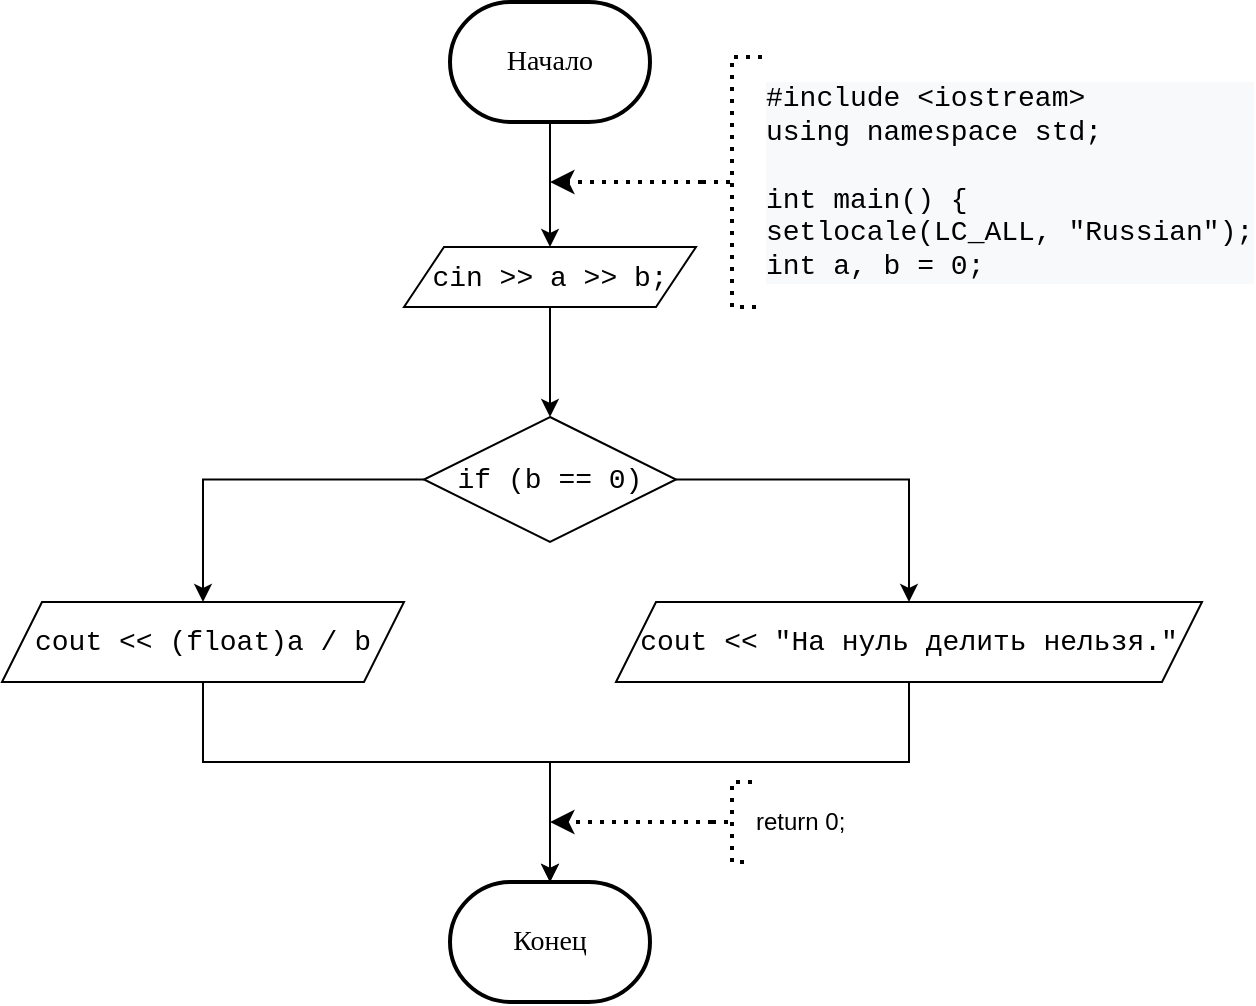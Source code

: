 <mxfile version="15.7.3" type="google"><diagram id="WrjXUQUckMSYoJC8wd2J" name="Страница 1"><mxGraphModel dx="998" dy="588" grid="1" gridSize="10" guides="1" tooltips="1" connect="1" arrows="1" fold="1" page="1" pageScale="1" pageWidth="827" pageHeight="1169" math="0" shadow="0"><root><mxCell id="0"/><mxCell id="1" parent="0"/><mxCell id="fqzAPAOa8kU6u2BNl-Dv-6" value="" style="edgeStyle=orthogonalEdgeStyle;rounded=0;orthogonalLoop=1;jettySize=auto;html=1;fontFamily=Times New Roman;fontSize=14;" parent="1" source="fqzAPAOa8kU6u2BNl-Dv-2" target="fqzAPAOa8kU6u2BNl-Dv-5" edge="1"><mxGeometry relative="1" as="geometry"/></mxCell><mxCell id="fqzAPAOa8kU6u2BNl-Dv-2" value="Начало" style="strokeWidth=2;html=1;shape=mxgraph.flowchart.terminator;whiteSpace=wrap;fontSize=14;fontFamily=Times New Roman;" parent="1" vertex="1"><mxGeometry x="364" y="30" width="100" height="60" as="geometry"/></mxCell><mxCell id="fqzAPAOa8kU6u2BNl-Dv-3" value="Конец" style="strokeWidth=2;html=1;shape=mxgraph.flowchart.terminator;whiteSpace=wrap;fontSize=14;fontFamily=Times New Roman;" parent="1" vertex="1"><mxGeometry x="364" y="470" width="100" height="60" as="geometry"/></mxCell><mxCell id="fqzAPAOa8kU6u2BNl-Dv-11" value="" style="edgeStyle=orthogonalEdgeStyle;rounded=0;orthogonalLoop=1;jettySize=auto;html=1;fontFamily=Courier New;fontSize=14;strokeWidth=1;" parent="1" source="fqzAPAOa8kU6u2BNl-Dv-5" target="fqzAPAOa8kU6u2BNl-Dv-10" edge="1"><mxGeometry relative="1" as="geometry"/></mxCell><mxCell id="fqzAPAOa8kU6u2BNl-Dv-5" value="cin &amp;gt;&amp;gt; a &amp;gt;&amp;gt; b;" style="shape=parallelogram;perimeter=parallelogramPerimeter;whiteSpace=wrap;html=1;fixedSize=1;fontFamily=Courier New;fontSize=14;" parent="1" vertex="1"><mxGeometry x="341" y="152.5" width="146" height="30" as="geometry"/></mxCell><mxCell id="fqzAPAOa8kU6u2BNl-Dv-8" value="" style="edgeStyle=orthogonalEdgeStyle;rounded=0;orthogonalLoop=1;jettySize=auto;html=1;fontFamily=Times New Roman;fontSize=14;dashed=1;dashPattern=1 2;strokeWidth=2;" parent="1" source="fqzAPAOa8kU6u2BNl-Dv-7" edge="1"><mxGeometry relative="1" as="geometry"><mxPoint x="414" y="120" as="targetPoint"/></mxGeometry></mxCell><mxCell id="fqzAPAOa8kU6u2BNl-Dv-7" value="&#10;&#10;&lt;div style=&quot;color: rgb(0, 0, 0); font-family: &amp;quot;courier new&amp;quot;; font-size: 14px; font-style: normal; font-weight: 400; letter-spacing: normal; text-align: left; text-indent: 0px; text-transform: none; word-spacing: 0px; background-color: rgb(248, 249, 250);&quot;&gt;#include &amp;lt;iostream&amp;gt;&lt;/div&gt;&lt;div style=&quot;color: rgb(0, 0, 0); font-family: &amp;quot;courier new&amp;quot;; font-size: 14px; font-style: normal; font-weight: 400; letter-spacing: normal; text-align: left; text-indent: 0px; text-transform: none; word-spacing: 0px; background-color: rgb(248, 249, 250);&quot;&gt;using namespace std;&lt;/div&gt;&lt;div style=&quot;color: rgb(0, 0, 0); font-family: &amp;quot;courier new&amp;quot;; font-size: 14px; font-style: normal; font-weight: 400; letter-spacing: normal; text-align: left; text-indent: 0px; text-transform: none; word-spacing: 0px; background-color: rgb(248, 249, 250);&quot;&gt;&lt;br&gt;&lt;/div&gt;&lt;div style=&quot;color: rgb(0, 0, 0); font-family: &amp;quot;courier new&amp;quot;; font-size: 14px; font-style: normal; font-weight: 400; letter-spacing: normal; text-align: left; text-indent: 0px; text-transform: none; word-spacing: 0px; background-color: rgb(248, 249, 250);&quot;&gt;int main() {&lt;/div&gt;&lt;div style=&quot;color: rgb(0, 0, 0); font-family: &amp;quot;courier new&amp;quot;; font-size: 14px; font-style: normal; font-weight: 400; letter-spacing: normal; text-align: left; text-indent: 0px; text-transform: none; word-spacing: 0px; background-color: rgb(248, 249, 250);&quot;&gt;&lt;span&gt;&lt;/span&gt;setlocale(LC_ALL, &quot;Russian&quot;);&lt;/div&gt;&lt;div style=&quot;color: rgb(0, 0, 0); font-family: &amp;quot;courier new&amp;quot;; font-size: 14px; font-style: normal; font-weight: 400; letter-spacing: normal; text-align: left; text-indent: 0px; text-transform: none; word-spacing: 0px; background-color: rgb(248, 249, 250);&quot;&gt;int a, b = 0;&lt;/div&gt;&#10;&#10;" style="strokeWidth=2;html=1;shape=mxgraph.flowchart.annotation_2;align=left;labelPosition=right;pointerEvents=1;fontFamily=Times New Roman;fontSize=14;dashed=1;dashPattern=1 2;" parent="1" vertex="1"><mxGeometry x="490" y="57.5" width="30" height="125" as="geometry"/></mxCell><mxCell id="fqzAPAOa8kU6u2BNl-Dv-14" value="" style="edgeStyle=orthogonalEdgeStyle;rounded=0;orthogonalLoop=1;jettySize=auto;html=1;fontFamily=Courier New;fontSize=14;strokeWidth=1;" parent="1" source="fqzAPAOa8kU6u2BNl-Dv-10" target="fqzAPAOa8kU6u2BNl-Dv-13" edge="1"><mxGeometry relative="1" as="geometry"/></mxCell><mxCell id="fqzAPAOa8kU6u2BNl-Dv-15" value="" style="edgeStyle=orthogonalEdgeStyle;rounded=0;orthogonalLoop=1;jettySize=auto;html=1;fontFamily=Courier New;fontSize=14;strokeWidth=1;entryX=0.5;entryY=0;entryDx=0;entryDy=0;" parent="1" source="fqzAPAOa8kU6u2BNl-Dv-10" target="fqzAPAOa8kU6u2BNl-Dv-12" edge="1"><mxGeometry relative="1" as="geometry"><Array as="points"><mxPoint x="594" y="269"/></Array></mxGeometry></mxCell><mxCell id="fqzAPAOa8kU6u2BNl-Dv-10" value="if (b == 0)" style="rhombus;whiteSpace=wrap;html=1;fontFamily=Courier New;fontSize=14;" parent="1" vertex="1"><mxGeometry x="351" y="237.5" width="126" height="62.5" as="geometry"/></mxCell><mxCell id="fqzAPAOa8kU6u2BNl-Dv-17" style="edgeStyle=orthogonalEdgeStyle;rounded=0;orthogonalLoop=1;jettySize=auto;html=1;fontFamily=Courier New;fontSize=14;strokeWidth=1;entryX=0.5;entryY=0;entryDx=0;entryDy=0;entryPerimeter=0;exitX=0.5;exitY=1;exitDx=0;exitDy=0;" parent="1" source="fqzAPAOa8kU6u2BNl-Dv-12" target="fqzAPAOa8kU6u2BNl-Dv-3" edge="1"><mxGeometry relative="1" as="geometry"><mxPoint x="420" y="450" as="targetPoint"/><Array as="points"><mxPoint x="594" y="410"/><mxPoint x="414" y="410"/></Array><mxPoint x="600" y="460" as="sourcePoint"/></mxGeometry></mxCell><mxCell id="fqzAPAOa8kU6u2BNl-Dv-12" value="cout &amp;lt;&amp;lt; &quot;На нуль делить нельзя.&quot;" style="shape=parallelogram;perimeter=parallelogramPerimeter;whiteSpace=wrap;html=1;fixedSize=1;fontFamily=Courier New;fontSize=14;align=center;" parent="1" vertex="1"><mxGeometry x="447" y="330" width="293" height="40" as="geometry"/></mxCell><mxCell id="fqzAPAOa8kU6u2BNl-Dv-16" style="edgeStyle=orthogonalEdgeStyle;rounded=0;orthogonalLoop=1;jettySize=auto;html=1;exitX=0.5;exitY=1;exitDx=0;exitDy=0;entryX=0.5;entryY=0;entryDx=0;entryDy=0;entryPerimeter=0;fontFamily=Courier New;fontSize=14;strokeWidth=1;" parent="1" source="fqzAPAOa8kU6u2BNl-Dv-13" target="fqzAPAOa8kU6u2BNl-Dv-3" edge="1"><mxGeometry relative="1" as="geometry"><Array as="points"><mxPoint x="241" y="410"/><mxPoint x="414" y="410"/></Array></mxGeometry></mxCell><mxCell id="fqzAPAOa8kU6u2BNl-Dv-13" value="cout &amp;lt;&amp;lt; (float)a / b" style="shape=parallelogram;perimeter=parallelogramPerimeter;whiteSpace=wrap;html=1;fixedSize=1;fontFamily=Courier New;fontSize=14;align=center;" parent="1" vertex="1"><mxGeometry x="140" y="330" width="201" height="40" as="geometry"/></mxCell><mxCell id="S-O_M5rG-Q_wZyzVvqYz-2" style="edgeStyle=orthogonalEdgeStyle;curved=0;rounded=1;sketch=0;orthogonalLoop=1;jettySize=auto;html=1;dashed=1;strokeWidth=2;dashPattern=1 2;" edge="1" parent="1" source="S-O_M5rG-Q_wZyzVvqYz-1"><mxGeometry relative="1" as="geometry"><mxPoint x="414" y="440" as="targetPoint"/></mxGeometry></mxCell><mxCell id="S-O_M5rG-Q_wZyzVvqYz-1" value="return 0;" style="strokeWidth=2;html=1;shape=mxgraph.flowchart.annotation_2;align=left;labelPosition=right;pointerEvents=1;rounded=0;dashed=1;sketch=0;dashPattern=1 2;" vertex="1" parent="1"><mxGeometry x="495" y="420" width="20" height="40" as="geometry"/></mxCell></root></mxGraphModel></diagram></mxfile>